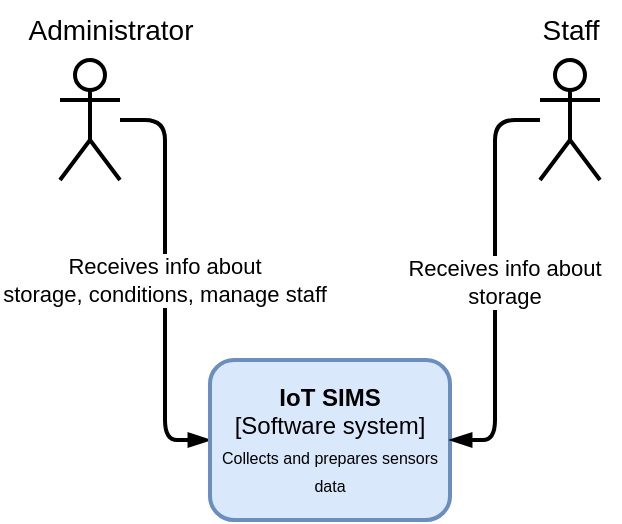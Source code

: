 <mxfile version="26.0.10" pages="3">
  <diagram name="Context" id="oqtOS2J9z5IbcUXTdXof">
    <mxGraphModel dx="819" dy="421" grid="1" gridSize="10" guides="1" tooltips="1" connect="1" arrows="1" fold="1" page="1" pageScale="1" pageWidth="850" pageHeight="1100" math="0" shadow="0">
      <root>
        <mxCell id="0" />
        <mxCell id="1" parent="0" />
        <mxCell id="zhYzGb1JGJrapM0_wbtT-12" style="edgeStyle=orthogonalEdgeStyle;shape=connector;curved=0;rounded=1;orthogonalLoop=1;jettySize=auto;html=1;entryX=0;entryY=0.5;entryDx=0;entryDy=0;strokeColor=default;strokeWidth=2;align=center;verticalAlign=middle;fontFamily=Helvetica;fontSize=11;fontColor=default;labelBackgroundColor=default;endArrow=blockThin;endFill=1;" parent="1" source="zhYzGb1JGJrapM0_wbtT-1" target="zhYzGb1JGJrapM0_wbtT-2" edge="1">
          <mxGeometry relative="1" as="geometry" />
        </mxCell>
        <mxCell id="zhYzGb1JGJrapM0_wbtT-13" value="Receives info about&lt;div&gt;storage, conditions, manage staff&lt;/div&gt;" style="edgeLabel;html=1;align=center;verticalAlign=middle;resizable=0;points=[];fontFamily=Helvetica;fontSize=11;fontColor=default;labelBackgroundColor=default;" parent="zhYzGb1JGJrapM0_wbtT-12" vertex="1" connectable="0">
          <mxGeometry x="-0.055" y="-1" relative="1" as="geometry">
            <mxPoint y="5" as="offset" />
          </mxGeometry>
        </mxCell>
        <mxCell id="zhYzGb1JGJrapM0_wbtT-1" value="" style="shape=umlActor;verticalLabelPosition=bottom;verticalAlign=top;html=1;outlineConnect=0;strokeWidth=2;" parent="1" vertex="1">
          <mxGeometry x="290" y="40" width="30" height="60" as="geometry" />
        </mxCell>
        <mxCell id="zhYzGb1JGJrapM0_wbtT-2" value="&lt;b&gt;IoT SIMS&lt;/b&gt;&lt;div&gt;[Software system]&lt;/div&gt;&lt;div&gt;&lt;font style=&quot;font-size: 8px;&quot;&gt;Collects and prepares sensors data&lt;/font&gt;&lt;/div&gt;" style="rounded=1;whiteSpace=wrap;html=1;fillColor=#dae8fc;strokeColor=#6c8ebf;strokeWidth=2;" parent="1" vertex="1">
          <mxGeometry x="365" y="190" width="120" height="80" as="geometry" />
        </mxCell>
        <mxCell id="zhYzGb1JGJrapM0_wbtT-4" value="&lt;span style=&quot;font-size: 14px;&quot;&gt;Administrator&lt;/span&gt;" style="text;html=1;align=center;verticalAlign=middle;resizable=0;points=[];autosize=1;strokeColor=none;fillColor=none;" parent="1" vertex="1">
          <mxGeometry x="260" y="10" width="110" height="30" as="geometry" />
        </mxCell>
        <mxCell id="zhYzGb1JGJrapM0_wbtT-15" style="edgeStyle=orthogonalEdgeStyle;shape=connector;curved=0;rounded=1;orthogonalLoop=1;jettySize=auto;html=1;entryX=1;entryY=0.5;entryDx=0;entryDy=0;strokeColor=default;strokeWidth=2;align=center;verticalAlign=middle;fontFamily=Helvetica;fontSize=11;fontColor=default;labelBackgroundColor=default;endArrow=blockThin;endFill=1;" parent="1" source="zhYzGb1JGJrapM0_wbtT-8" target="zhYzGb1JGJrapM0_wbtT-2" edge="1">
          <mxGeometry relative="1" as="geometry" />
        </mxCell>
        <mxCell id="zhYzGb1JGJrapM0_wbtT-16" value="Text" style="edgeLabel;html=1;align=center;verticalAlign=middle;resizable=0;points=[];fontFamily=Helvetica;fontSize=11;fontColor=default;labelBackgroundColor=default;" parent="zhYzGb1JGJrapM0_wbtT-15" vertex="1" connectable="0">
          <mxGeometry x="-0.083" relative="1" as="geometry">
            <mxPoint y="8" as="offset" />
          </mxGeometry>
        </mxCell>
        <mxCell id="zhYzGb1JGJrapM0_wbtT-17" value="Receives info about&lt;div&gt;storage&lt;/div&gt;" style="edgeLabel;html=1;align=center;verticalAlign=middle;resizable=0;points=[];fontFamily=Helvetica;fontSize=11;fontColor=default;labelBackgroundColor=default;" parent="zhYzGb1JGJrapM0_wbtT-15" vertex="1" connectable="0">
          <mxGeometry x="0.007" y="4" relative="1" as="geometry">
            <mxPoint as="offset" />
          </mxGeometry>
        </mxCell>
        <mxCell id="zhYzGb1JGJrapM0_wbtT-8" value="" style="shape=umlActor;verticalLabelPosition=bottom;verticalAlign=top;html=1;outlineConnect=0;strokeWidth=2;" parent="1" vertex="1">
          <mxGeometry x="530" y="40" width="30" height="60" as="geometry" />
        </mxCell>
        <mxCell id="zhYzGb1JGJrapM0_wbtT-9" value="&lt;span style=&quot;font-size: 14px;&quot;&gt;Staff&lt;/span&gt;" style="text;html=1;align=center;verticalAlign=middle;resizable=0;points=[];autosize=1;strokeColor=none;fillColor=none;" parent="1" vertex="1">
          <mxGeometry x="520" y="10" width="50" height="30" as="geometry" />
        </mxCell>
      </root>
    </mxGraphModel>
  </diagram>
  <diagram id="KO9y_7JKoBGNRMdRf9yV" name="Container">
    <mxGraphModel dx="1714" dy="573" grid="1" gridSize="10" guides="1" tooltips="1" connect="1" arrows="1" fold="1" page="1" pageScale="1" pageWidth="850" pageHeight="1100" math="0" shadow="0">
      <root>
        <mxCell id="0" />
        <mxCell id="1" parent="0" />
        <mxCell id="YW8g44jHa2PLhlbzLQF1-1" value="" style="rounded=1;whiteSpace=wrap;html=1;fontFamily=Helvetica;fontSize=11;fontColor=default;labelBackgroundColor=default;arcSize=2;dashed=1;dashPattern=12 12;strokeWidth=2;fillColor=none;" parent="1" vertex="1">
          <mxGeometry x="-210" y="320" width="1100" height="490" as="geometry" />
        </mxCell>
        <mxCell id="5ffuFEg7UBpjydC8EcDW-3" value="" style="shape=umlActor;verticalLabelPosition=bottom;verticalAlign=top;html=1;outlineConnect=0;strokeWidth=2;" parent="1" vertex="1">
          <mxGeometry x="610" y="170" width="30" height="60" as="geometry" />
        </mxCell>
        <mxCell id="5ffuFEg7UBpjydC8EcDW-5" style="edgeStyle=orthogonalEdgeStyle;shape=connector;curved=1;rounded=0;orthogonalLoop=1;jettySize=auto;html=1;strokeColor=default;strokeWidth=2;align=center;verticalAlign=middle;fontFamily=Helvetica;fontSize=11;fontColor=default;labelBackgroundColor=default;endArrow=blockThin;endFill=1;entryX=0.75;entryY=0;entryDx=0;entryDy=0;" parent="1" source="5ffuFEg7UBpjydC8EcDW-8" target="PmM5C1gu6L-HJw2TaHYf-10" edge="1">
          <mxGeometry relative="1" as="geometry">
            <mxPoint x="790" y="380" as="targetPoint" />
            <Array as="points">
              <mxPoint x="845" y="310" />
              <mxPoint x="795" y="310" />
            </Array>
          </mxGeometry>
        </mxCell>
        <mxCell id="5ffuFEg7UBpjydC8EcDW-7" value="Receives info about&lt;div&gt;storage&lt;/div&gt;" style="edgeLabel;html=1;align=center;verticalAlign=middle;resizable=0;points=[];fontFamily=Helvetica;fontSize=11;fontColor=default;labelBackgroundColor=default;" parent="5ffuFEg7UBpjydC8EcDW-5" vertex="1" connectable="0">
          <mxGeometry x="0.007" y="4" relative="1" as="geometry">
            <mxPoint x="6" y="-34" as="offset" />
          </mxGeometry>
        </mxCell>
        <mxCell id="5ffuFEg7UBpjydC8EcDW-8" value="" style="shape=umlActor;verticalLabelPosition=bottom;verticalAlign=top;html=1;outlineConnect=0;strokeWidth=2;" parent="1" vertex="1">
          <mxGeometry x="830" y="170" width="30" height="60" as="geometry" />
        </mxCell>
        <mxCell id="-S_SBssq4ThmVW1qhfvY-12" style="edgeStyle=orthogonalEdgeStyle;shape=connector;curved=0;rounded=1;orthogonalLoop=1;jettySize=auto;html=1;strokeColor=default;strokeWidth=2;align=center;verticalAlign=middle;fontFamily=Helvetica;fontSize=11;fontColor=default;labelBackgroundColor=default;endArrow=blockThin;endFill=1;exitX=1;exitY=0.5;exitDx=0;exitDy=0;exitPerimeter=0;entryX=0;entryY=0.5;entryDx=0;entryDy=0;entryPerimeter=0;" parent="1" source="-S_SBssq4ThmVW1qhfvY-11" target="-S_SBssq4ThmVW1qhfvY-20" edge="1">
          <mxGeometry relative="1" as="geometry">
            <mxPoint x="530" y="700" as="sourcePoint" />
            <mxPoint x="550" y="620" as="targetPoint" />
          </mxGeometry>
        </mxCell>
        <mxCell id="-S_SBssq4ThmVW1qhfvY-16" value="Consumes sensors data&lt;div&gt;[MQTT]&lt;/div&gt;" style="edgeLabel;html=1;align=center;verticalAlign=middle;resizable=0;points=[];fontFamily=Helvetica;fontSize=11;fontColor=default;labelBackgroundColor=default;" parent="-S_SBssq4ThmVW1qhfvY-12" vertex="1" connectable="0">
          <mxGeometry x="0.293" y="3" relative="1" as="geometry">
            <mxPoint x="-27" y="5" as="offset" />
          </mxGeometry>
        </mxCell>
        <mxCell id="JSog__Bf_tU70O1jz808-1" value="&lt;span style=&quot;font-size: 14px;&quot;&gt;Administrator&lt;/span&gt;" style="text;html=1;align=center;verticalAlign=middle;resizable=0;points=[];autosize=1;strokeColor=none;fillColor=none;" parent="1" vertex="1">
          <mxGeometry x="570" y="140" width="110" height="30" as="geometry" />
        </mxCell>
        <mxCell id="JSog__Bf_tU70O1jz808-2" value="&lt;span style=&quot;font-size: 14px;&quot;&gt;Staff&lt;/span&gt;" style="text;html=1;align=center;verticalAlign=middle;resizable=0;points=[];autosize=1;strokeColor=none;fillColor=none;" parent="1" vertex="1">
          <mxGeometry x="820" y="140" width="50" height="30" as="geometry" />
        </mxCell>
        <mxCell id="-S_SBssq4ThmVW1qhfvY-4" value="&lt;div&gt;&lt;b&gt;Temperature sensor&lt;/b&gt;&lt;/div&gt;&lt;div&gt;[Software system]&lt;/div&gt;&lt;div&gt;&lt;font style=&quot;font-size: 8px;&quot;&gt;Sends temperature sensor data&lt;/font&gt;&lt;/div&gt;" style="rounded=1;whiteSpace=wrap;html=1;fillColor=#dae8fc;strokeColor=#6c8ebf;strokeWidth=2;" parent="1" vertex="1">
          <mxGeometry x="-130" y="481.72" width="130" height="80" as="geometry" />
        </mxCell>
        <mxCell id="-S_SBssq4ThmVW1qhfvY-5" value="&lt;div&gt;&lt;b&gt;Humidity sensor&lt;/b&gt;&lt;/div&gt;&lt;div&gt;[Software system]&lt;/div&gt;&lt;div&gt;&lt;font style=&quot;font-size: 8px;&quot;&gt;Sends humidity sensor data&lt;/font&gt;&lt;/div&gt;" style="rounded=1;whiteSpace=wrap;html=1;fillColor=#dae8fc;strokeColor=#6c8ebf;strokeWidth=2;" parent="1" vertex="1">
          <mxGeometry x="-130" y="581.72" width="130" height="80" as="geometry" />
        </mxCell>
        <mxCell id="-S_SBssq4ThmVW1qhfvY-6" value="&lt;div&gt;&lt;b&gt;Shelf sensor&lt;/b&gt;&lt;/div&gt;&lt;div&gt;[Software system]&lt;/div&gt;&lt;div&gt;&lt;font style=&quot;font-size: 8px;&quot;&gt;Sends weight sensor data&lt;/font&gt;&lt;/div&gt;" style="rounded=1;whiteSpace=wrap;html=1;fillColor=#dae8fc;strokeColor=#6c8ebf;strokeWidth=2;" parent="1" vertex="1">
          <mxGeometry x="-130" y="681.72" width="130" height="80" as="geometry" />
        </mxCell>
        <mxCell id="-S_SBssq4ThmVW1qhfvY-13" style="edgeStyle=orthogonalEdgeStyle;shape=connector;curved=0;rounded=1;orthogonalLoop=1;jettySize=auto;html=1;entryX=0;entryY=0.5;entryDx=0;entryDy=0;strokeColor=default;strokeWidth=2;align=center;verticalAlign=middle;fontFamily=Helvetica;fontSize=11;fontColor=default;labelBackgroundColor=default;endArrow=blockThin;endFill=1;exitX=1;exitY=0.5;exitDx=0;exitDy=0;entryPerimeter=0;" parent="1" source="-S_SBssq4ThmVW1qhfvY-4" target="-S_SBssq4ThmVW1qhfvY-11" edge="1">
          <mxGeometry relative="1" as="geometry">
            <Array as="points">
              <mxPoint y="520" />
              <mxPoint x="150" y="520" />
              <mxPoint x="150" y="620" />
            </Array>
            <mxPoint x="250" y="589.14" as="sourcePoint" />
            <mxPoint x="60" y="490.86" as="targetPoint" />
          </mxGeometry>
        </mxCell>
        <mxCell id="-S_SBssq4ThmVW1qhfvY-19" value="Send temperature data,&lt;div&gt;regulate environment&lt;/div&gt;&lt;div&gt;[MQTT]&lt;/div&gt;" style="edgeLabel;html=1;align=center;verticalAlign=middle;resizable=0;points=[];fontFamily=Helvetica;fontSize=11;fontColor=default;labelBackgroundColor=default;" parent="-S_SBssq4ThmVW1qhfvY-13" vertex="1" connectable="0">
          <mxGeometry x="0.589" y="1" relative="1" as="geometry">
            <mxPoint x="-81" y="-78" as="offset" />
          </mxGeometry>
        </mxCell>
        <mxCell id="-S_SBssq4ThmVW1qhfvY-14" style="edgeStyle=orthogonalEdgeStyle;shape=connector;curved=0;rounded=1;orthogonalLoop=1;jettySize=auto;html=1;strokeColor=default;strokeWidth=2;align=center;verticalAlign=middle;fontFamily=Helvetica;fontSize=11;fontColor=default;labelBackgroundColor=default;endArrow=blockThin;endFill=1;exitX=1;exitY=0.5;exitDx=0;exitDy=0;entryX=0;entryY=0.5;entryDx=0;entryDy=0;entryPerimeter=0;" parent="1" source="-S_SBssq4ThmVW1qhfvY-5" target="-S_SBssq4ThmVW1qhfvY-11" edge="1">
          <mxGeometry relative="1" as="geometry">
            <mxPoint x="290" y="760" as="sourcePoint" />
            <mxPoint x="170" y="620" as="targetPoint" />
            <Array as="points">
              <mxPoint y="620" />
            </Array>
          </mxGeometry>
        </mxCell>
        <mxCell id="-S_SBssq4ThmVW1qhfvY-18" value="Send humidity data,&lt;div&gt;regulate environment&lt;/div&gt;&lt;div&gt;[MQTT]&lt;/div&gt;" style="edgeLabel;html=1;align=center;verticalAlign=middle;resizable=0;points=[];fontFamily=Helvetica;fontSize=11;fontColor=default;labelBackgroundColor=default;" parent="-S_SBssq4ThmVW1qhfvY-14" vertex="1" connectable="0">
          <mxGeometry x="0.46" y="-1" relative="1" as="geometry">
            <mxPoint x="-68" y="-1" as="offset" />
          </mxGeometry>
        </mxCell>
        <mxCell id="-S_SBssq4ThmVW1qhfvY-15" style="edgeStyle=orthogonalEdgeStyle;shape=connector;curved=0;rounded=1;orthogonalLoop=1;jettySize=auto;html=1;strokeColor=default;strokeWidth=2;align=center;verticalAlign=middle;fontFamily=Helvetica;fontSize=11;fontColor=default;labelBackgroundColor=default;endArrow=blockThin;endFill=1;exitX=1;exitY=0.5;exitDx=0;exitDy=0;entryX=0;entryY=0.5;entryDx=0;entryDy=0;entryPerimeter=0;" parent="1" source="-S_SBssq4ThmVW1qhfvY-6" target="-S_SBssq4ThmVW1qhfvY-11" edge="1">
          <mxGeometry relative="1" as="geometry">
            <mxPoint x="170" y="602.72" as="sourcePoint" />
            <mxPoint x="-120" y="707.72" as="targetPoint" />
            <Array as="points">
              <mxPoint x="150" y="722" />
              <mxPoint x="150" y="620" />
            </Array>
          </mxGeometry>
        </mxCell>
        <mxCell id="-S_SBssq4ThmVW1qhfvY-17" value="Send weight&amp;nbsp;data&lt;div&gt;[MQTT]&lt;/div&gt;" style="edgeLabel;html=1;align=center;verticalAlign=middle;resizable=0;points=[];fontFamily=Helvetica;fontSize=11;fontColor=default;labelBackgroundColor=default;" parent="-S_SBssq4ThmVW1qhfvY-15" vertex="1" connectable="0">
          <mxGeometry x="0.016" y="2" relative="1" as="geometry">
            <mxPoint x="-68" y="2" as="offset" />
          </mxGeometry>
        </mxCell>
        <mxCell id="-S_SBssq4ThmVW1qhfvY-11" value="&lt;b&gt;Brocker&lt;/b&gt;&lt;div&gt;[Subsystem: IoT Hub]&lt;/div&gt;&lt;div&gt;&lt;font style=&quot;font-size: 8px;&quot;&gt;Queue for sensors data&lt;/font&gt;&lt;/div&gt;" style="strokeWidth=2;html=1;shape=mxgraph.flowchart.direct_data;whiteSpace=wrap;fontFamily=Helvetica;fontSize=11;labelBackgroundColor=#DAE8FC;fillColor=#DAE8FC;strokeColor=#6c8ebf;" parent="1" vertex="1">
          <mxGeometry x="190" y="575" width="210" height="90" as="geometry" />
        </mxCell>
        <mxCell id="Vg-uSANRTQ1uXMuGwU0A-1" value="&lt;b style=&quot;forced-color-adjust: none; color: rgb(0, 0, 0); font-family: Helvetica; font-size: 12px; font-style: normal; font-variant-ligatures: normal; font-variant-caps: normal; letter-spacing: normal; orphans: 2; text-align: center; text-indent: 0px; text-transform: none; widows: 2; word-spacing: 0px; -webkit-text-stroke-width: 0px; white-space: normal; background-color: rgb(251, 251, 251); text-decoration-thickness: initial; text-decoration-style: initial; text-decoration-color: initial;&quot;&gt;IoT SIMS&lt;/b&gt;&lt;br class=&quot;Apple-interchange-newline&quot;&gt;&lt;div&gt;&lt;span style=&quot;forced-color-adjust: none; color: rgb(0, 0, 0); font-family: Helvetica; font-size: 12px; font-style: normal; font-variant-ligatures: normal; font-variant-caps: normal; letter-spacing: normal; orphans: 2; text-align: center; text-indent: 0px; text-transform: none; widows: 2; word-spacing: 0px; -webkit-text-stroke-width: 0px; white-space: normal; background-color: rgb(251, 251, 251); text-decoration-thickness: initial; text-decoration-style: initial; text-decoration-color: initial;&quot;&gt;[Conteiners Diagram]&lt;/span&gt;&lt;/div&gt;" style="text;whiteSpace=wrap;html=1;fontFamily=Helvetica;fontSize=11;fontColor=default;labelBackgroundColor=default;" parent="1" vertex="1">
          <mxGeometry x="-180" y="760" width="120" height="40" as="geometry" />
        </mxCell>
        <mxCell id="PmM5C1gu6L-HJw2TaHYf-2" value="" style="group" vertex="1" connectable="0" parent="1">
          <mxGeometry x="640" y="570" width="170" height="100" as="geometry" />
        </mxCell>
        <mxCell id="-S_SBssq4ThmVW1qhfvY-20" value="" style="strokeWidth=2;html=1;shape=mxgraph.flowchart.database;whiteSpace=wrap;fontFamily=Helvetica;fontSize=11;labelBackgroundColor=#DAE8FC;fillColor=#DAE8FC;strokeColor=#6c8ebf;" parent="PmM5C1gu6L-HJw2TaHYf-2" vertex="1">
          <mxGeometry width="170" height="100" as="geometry" />
        </mxCell>
        <mxCell id="-S_SBssq4ThmVW1qhfvY-22" value="&lt;b&gt;Database&lt;/b&gt;&lt;div&gt;[Subsystem: Cosmos DB PostgreSQL]&lt;/div&gt;&lt;div&gt;&lt;font style=&quot;font-size: 8px;&quot;&gt;Stores data about staff&lt;/font&gt;&lt;/div&gt;" style="text;html=1;align=center;verticalAlign=middle;whiteSpace=wrap;rounded=0;fontFamily=Helvetica;fontSize=11;fontColor=default;labelBackgroundColor=#DAE8FC;" parent="PmM5C1gu6L-HJw2TaHYf-2" vertex="1">
          <mxGeometry x="8.75" y="40" width="152.5" height="50" as="geometry" />
        </mxCell>
        <mxCell id="PmM5C1gu6L-HJw2TaHYf-11" value="" style="edgeStyle=orthogonalEdgeStyle;shape=connector;curved=1;rounded=0;orthogonalLoop=1;jettySize=auto;html=1;entryX=0.25;entryY=0;entryDx=0;entryDy=0;strokeColor=default;strokeWidth=2;align=center;verticalAlign=middle;fontFamily=Helvetica;fontSize=11;fontColor=default;labelBackgroundColor=default;endArrow=blockThin;endFill=1;" edge="1" parent="1" source="5ffuFEg7UBpjydC8EcDW-3" target="PmM5C1gu6L-HJw2TaHYf-10">
          <mxGeometry relative="1" as="geometry">
            <mxPoint x="660" y="380" as="targetPoint" />
            <mxPoint x="585" y="100" as="sourcePoint" />
          </mxGeometry>
        </mxCell>
        <mxCell id="PmM5C1gu6L-HJw2TaHYf-12" value="Receives info about&lt;div&gt;storage, conditions, manage staff&lt;/div&gt;" style="edgeLabel;html=1;align=center;verticalAlign=middle;resizable=0;points=[];fontFamily=Helvetica;fontSize=11;fontColor=default;labelBackgroundColor=default;" vertex="1" connectable="0" parent="PmM5C1gu6L-HJw2TaHYf-11">
          <mxGeometry x="-0.055" y="-1" relative="1" as="geometry">
            <mxPoint x="-15" y="-26" as="offset" />
          </mxGeometry>
        </mxCell>
        <mxCell id="PmM5C1gu6L-HJw2TaHYf-10" value="&lt;b&gt;WEB-application&lt;/b&gt;&lt;br&gt;&lt;div style=&quot;text-align: start;&quot;&gt;&amp;nbsp; &amp;nbsp; &amp;nbsp;[Subsystem: Grafana]&lt;/div&gt;&lt;div&gt;&lt;font style=&quot;font-size: 8px;&quot;&gt;Processes and prepares data from sensors&lt;/font&gt;&lt;/div&gt;" style="rounded=1;whiteSpace=wrap;html=1;fillColor=#dae8fc;strokeColor=#6c8ebf;strokeWidth=2;" vertex="1" parent="1">
          <mxGeometry x="600" y="380" width="260" height="80" as="geometry" />
        </mxCell>
        <mxCell id="PmM5C1gu6L-HJw2TaHYf-13" style="edgeStyle=orthogonalEdgeStyle;shape=connector;curved=1;rounded=0;orthogonalLoop=1;jettySize=auto;html=1;entryX=0.523;entryY=-0.004;entryDx=0;entryDy=0;strokeColor=default;strokeWidth=2;align=center;verticalAlign=middle;fontFamily=Helvetica;fontSize=11;fontColor=default;labelBackgroundColor=default;endArrow=blockThin;endFill=1;exitX=0.5;exitY=1;exitDx=0;exitDy=0;entryPerimeter=0;" edge="1" parent="1" target="-S_SBssq4ThmVW1qhfvY-20">
          <mxGeometry relative="1" as="geometry">
            <mxPoint x="729.65" y="540" as="targetPoint" />
            <mxPoint x="729.79" y="460" as="sourcePoint" />
            <Array as="points">
              <mxPoint x="730" y="520" />
              <mxPoint x="729" y="520" />
            </Array>
          </mxGeometry>
        </mxCell>
        <mxCell id="PmM5C1gu6L-HJw2TaHYf-1" value="Manipulate staff permissions" style="edgeLabel;html=1;align=center;verticalAlign=middle;resizable=0;points=[];fontFamily=Helvetica;fontSize=11;fontColor=default;labelBackgroundColor=default;" vertex="1" connectable="0" parent="1">
          <mxGeometry x="530" y="350.005" as="geometry">
            <mxPoint x="196" y="137" as="offset" />
          </mxGeometry>
        </mxCell>
        <mxCell id="H6zsMVdzipPwe2C_58IS-1" value="&lt;div&gt;Receives sensor data&lt;/div&gt;&lt;div&gt;[Azure API]&lt;br&gt;&lt;/div&gt;" style="edgeLabel;html=1;align=center;verticalAlign=middle;resizable=0;points=[];fontFamily=Helvetica;fontSize=11;fontColor=default;labelBackgroundColor=default;" parent="1" vertex="1" connectable="0">
          <mxGeometry x="900" y="539.998" as="geometry">
            <mxPoint x="-173" y="-4" as="offset" />
          </mxGeometry>
        </mxCell>
        <mxCell id="UuKKcXgHU-5TBeJCaYW2-1" value="&lt;div style=&quot;&quot;&gt;&lt;b&gt;Backend&lt;br&gt;&lt;/b&gt;&amp;nbsp; &amp;nbsp; &amp;nbsp;[Subsystem: Rust]&lt;/div&gt;&lt;div&gt;&lt;font style=&quot;font-size: 8px;&quot;&gt;Processes and prepares data from sensors&lt;/font&gt;&lt;/div&gt;" style="rounded=1;whiteSpace=wrap;html=1;fillColor=#dae8fc;strokeColor=#6c8ebf;strokeWidth=2;" vertex="1" parent="1">
          <mxGeometry x="930" y="380" width="260" height="80" as="geometry" />
        </mxCell>
        <mxCell id="hkcZtfYw_sbgw_Dl8id7-1" style="edgeStyle=orthogonalEdgeStyle;shape=connector;curved=0;rounded=1;orthogonalLoop=1;jettySize=auto;html=1;entryX=1;entryY=0.5;entryDx=0;entryDy=0;entryPerimeter=0;strokeColor=default;strokeWidth=2;align=center;verticalAlign=middle;fontFamily=Helvetica;fontSize=11;fontColor=default;labelBackgroundColor=default;endArrow=blockThin;endFill=1;exitX=0.5;exitY=1;exitDx=0;exitDy=0;" edge="1" parent="1" source="UuKKcXgHU-5TBeJCaYW2-1" target="-S_SBssq4ThmVW1qhfvY-20">
          <mxGeometry relative="1" as="geometry">
            <mxPoint x="990" y="761.72" as="targetPoint" />
            <mxPoint x="1110" y="581.72" as="sourcePoint" />
          </mxGeometry>
        </mxCell>
        <mxCell id="hkcZtfYw_sbgw_Dl8id7-4" value="Receives sensor data" style="edgeLabel;html=1;align=center;verticalAlign=middle;resizable=0;points=[];fontFamily=Helvetica;fontSize=11;fontColor=default;labelBackgroundColor=default;" vertex="1" connectable="0" parent="1">
          <mxGeometry x="860" y="370.005" as="geometry">
            <mxPoint x="196" y="137" as="offset" />
          </mxGeometry>
        </mxCell>
        <mxCell id="hkcZtfYw_sbgw_Dl8id7-5" value="Manipulate staff permissions" style="edgeLabel;html=1;align=center;verticalAlign=middle;resizable=0;points=[];fontFamily=Helvetica;fontSize=11;fontColor=default;labelBackgroundColor=default;" vertex="1" connectable="0" parent="1">
          <mxGeometry x="860" y="410.005" as="geometry">
            <mxPoint x="196" y="137" as="offset" />
          </mxGeometry>
        </mxCell>
      </root>
    </mxGraphModel>
  </diagram>
  <diagram id="BZsTyfw_Q46ElCKVaj7m" name="Component">
    <mxGraphModel dx="973" dy="644" grid="1" gridSize="10" guides="1" tooltips="1" connect="1" arrows="1" fold="1" page="1" pageScale="1" pageWidth="850" pageHeight="1100" math="0" shadow="0">
      <root>
        <mxCell id="0" />
        <mxCell id="1" parent="0" />
        <mxCell id="9T07fGctJdroHQ9fLiNR-1" value="" style="rounded=1;whiteSpace=wrap;html=1;fontFamily=Helvetica;fontSize=11;fontColor=default;labelBackgroundColor=default;arcSize=2;dashed=1;dashPattern=12 12;strokeWidth=2;fillColor=none;" parent="1" vertex="1">
          <mxGeometry x="188" y="300" width="475" height="430" as="geometry" />
        </mxCell>
        <mxCell id="9T07fGctJdroHQ9fLiNR-31" style="edgeStyle=orthogonalEdgeStyle;shape=connector;curved=0;rounded=1;orthogonalLoop=1;jettySize=auto;html=1;strokeColor=default;strokeWidth=2;align=center;verticalAlign=middle;fontFamily=Helvetica;fontSize=11;fontColor=default;labelBackgroundColor=default;endArrow=blockThin;endFill=1;" parent="1" source="9T07fGctJdroHQ9fLiNR-13" target="9T07fGctJdroHQ9fLiNR-29" edge="1">
          <mxGeometry relative="1" as="geometry" />
        </mxCell>
        <mxCell id="9T07fGctJdroHQ9fLiNR-32" style="edgeStyle=orthogonalEdgeStyle;shape=connector;curved=0;rounded=1;orthogonalLoop=1;jettySize=auto;html=1;entryX=0.5;entryY=0;entryDx=0;entryDy=0;strokeColor=default;strokeWidth=2;align=center;verticalAlign=middle;fontFamily=Helvetica;fontSize=11;fontColor=default;labelBackgroundColor=default;endArrow=blockThin;endFill=1;" parent="1" source="9T07fGctJdroHQ9fLiNR-13" target="9T07fGctJdroHQ9fLiNR-30" edge="1">
          <mxGeometry relative="1" as="geometry" />
        </mxCell>
        <mxCell id="9T07fGctJdroHQ9fLiNR-13" value="&lt;b&gt;WEB-application&lt;/b&gt;&lt;br&gt;&lt;div style=&quot;text-align: start;&quot;&gt;&amp;nbsp; &amp;nbsp; &amp;nbsp;[Subsystem: Grafana]&lt;/div&gt;&lt;div&gt;&lt;font style=&quot;font-size: 8px;&quot;&gt;Processes and prepares data from sensors&lt;/font&gt;&lt;/div&gt;" style="rounded=1;whiteSpace=wrap;html=1;fillColor=#dae8fc;strokeColor=#6c8ebf;strokeWidth=2;" parent="1" vertex="1">
          <mxGeometry x="295" y="350" width="260" height="80" as="geometry" />
        </mxCell>
        <mxCell id="s7J1k2uyJv4eTcihVzPK-6" style="edgeStyle=orthogonalEdgeStyle;shape=connector;curved=0;rounded=1;orthogonalLoop=1;jettySize=auto;html=1;strokeColor=default;strokeWidth=2;align=center;verticalAlign=middle;fontFamily=Helvetica;fontSize=11;fontColor=default;labelBackgroundColor=default;endArrow=blockThin;endFill=1;exitX=0.5;exitY=1;exitDx=0;exitDy=0;entryX=0.5;entryY=0;entryDx=0;entryDy=0;entryPerimeter=0;" parent="1" source="9T07fGctJdroHQ9fLiNR-29" edge="1" target="E5KIp8Zqy27eR4W3FU4U-1">
          <mxGeometry relative="1" as="geometry">
            <mxPoint x="230.0" y="630.004" as="targetPoint" />
            <mxPoint x="390" y="634.97" as="sourcePoint" />
          </mxGeometry>
        </mxCell>
        <mxCell id="s7J1k2uyJv4eTcihVzPK-9" value="Consumes sensors data&lt;div&gt;[MQTT]&lt;/div&gt;" style="edgeLabel;html=1;align=center;verticalAlign=middle;resizable=0;points=[];fontFamily=Helvetica;fontSize=11;fontColor=default;labelBackgroundColor=default;" parent="s7J1k2uyJv4eTcihVzPK-6" vertex="1" connectable="0">
          <mxGeometry x="0.108" y="-1" relative="1" as="geometry">
            <mxPoint x="-85" y="-41" as="offset" />
          </mxGeometry>
        </mxCell>
        <mxCell id="9T07fGctJdroHQ9fLiNR-29" value="&lt;div&gt;&lt;b&gt;SensorsRepository&lt;/b&gt;&lt;/div&gt;&lt;div&gt;[Component: Struct]&lt;/div&gt;&lt;div&gt;&lt;font style=&quot;font-size: 8px;&quot;&gt;Receives data from DB&lt;br&gt;&lt;/font&gt;&lt;/div&gt;" style="rounded=1;whiteSpace=wrap;html=1;fillColor=#dae8fc;strokeColor=#6c8ebf;strokeWidth=2;" parent="1" vertex="1">
          <mxGeometry x="210" y="500" width="170" height="80" as="geometry" />
        </mxCell>
        <mxCell id="9T07fGctJdroHQ9fLiNR-30" value="&lt;div&gt;&lt;b&gt;StaffRepository&lt;/b&gt;&lt;/div&gt;&lt;div&gt;[Component: Struct]&lt;/div&gt;&lt;div&gt;&lt;font style=&quot;font-size: 8px;&quot;&gt;Read, writes sensors data&lt;/font&gt;&lt;/div&gt;" style="rounded=1;whiteSpace=wrap;html=1;fillColor=#dae8fc;strokeColor=#6c8ebf;strokeWidth=2;" parent="1" vertex="1">
          <mxGeometry x="460" y="500" width="170" height="80" as="geometry" />
        </mxCell>
        <mxCell id="8a_zJWFvPLbwrRfqVZX_-1" value="&lt;div&gt;&lt;span style=&quot;forced-color-adjust: none; color: rgb(0, 0, 0); font-family: Helvetica; font-size: 12px; font-style: normal; font-variant-ligatures: normal; font-variant-caps: normal; letter-spacing: normal; orphans: 2; text-align: center; text-indent: 0px; text-transform: none; widows: 2; word-spacing: 0px; -webkit-text-stroke-width: 0px; white-space: normal; background-color: rgb(251, 251, 251); text-decoration-thickness: initial; text-decoration-style: initial; text-decoration-color: initial;&quot;&gt;&lt;b&gt;WEB-application&lt;/b&gt;&lt;/span&gt;&lt;/div&gt;&lt;div&gt;&lt;span style=&quot;forced-color-adjust: none; color: rgb(0, 0, 0); font-family: Helvetica; font-size: 12px; font-style: normal; font-variant-ligatures: normal; font-variant-caps: normal; letter-spacing: normal; orphans: 2; text-align: center; text-indent: 0px; text-transform: none; widows: 2; word-spacing: 0px; -webkit-text-stroke-width: 0px; white-space: normal; background-color: rgb(251, 251, 251); text-decoration-thickness: initial; text-decoration-style: initial; text-decoration-color: initial;&quot;&gt;[Component Diagram]&lt;/span&gt;&lt;/div&gt;" style="text;whiteSpace=wrap;html=1;fontFamily=Helvetica;fontSize=11;fontColor=default;labelBackgroundColor=default;" parent="1" vertex="1">
          <mxGeometry x="200" y="680" width="120" height="40" as="geometry" />
        </mxCell>
        <mxCell id="s7J1k2uyJv4eTcihVzPK-7" style="edgeStyle=orthogonalEdgeStyle;shape=connector;curved=0;rounded=1;orthogonalLoop=1;jettySize=auto;html=1;entryX=0.5;entryY=0;entryDx=0;entryDy=0;entryPerimeter=0;strokeColor=default;strokeWidth=2;align=center;verticalAlign=middle;fontFamily=Helvetica;fontSize=11;fontColor=default;labelBackgroundColor=default;endArrow=blockThin;endFill=1;exitX=0.5;exitY=1;exitDx=0;exitDy=0;" parent="1" source="9T07fGctJdroHQ9fLiNR-30" edge="1" target="E5KIp8Zqy27eR4W3FU4U-1">
          <mxGeometry relative="1" as="geometry">
            <mxPoint x="760" y="630" as="targetPoint" />
            <mxPoint x="550" y="630" as="sourcePoint" />
          </mxGeometry>
        </mxCell>
        <mxCell id="s7J1k2uyJv4eTcihVzPK-8" value="Receive historical sensors data" style="edgeLabel;html=1;align=center;verticalAlign=middle;resizable=0;points=[];fontFamily=Helvetica;fontSize=11;fontColor=default;labelBackgroundColor=default;" parent="s7J1k2uyJv4eTcihVzPK-7" vertex="1" connectable="0">
          <mxGeometry x="-0.194" y="2" relative="1" as="geometry">
            <mxPoint x="36" y="-42" as="offset" />
          </mxGeometry>
        </mxCell>
        <mxCell id="M0LHq0lUL1G6I94Zy-4T-1" value="" style="group" vertex="1" connectable="0" parent="1">
          <mxGeometry x="340" y="760" width="170" height="100" as="geometry" />
        </mxCell>
        <mxCell id="E5KIp8Zqy27eR4W3FU4U-1" value="" style="strokeWidth=2;html=1;shape=mxgraph.flowchart.database;whiteSpace=wrap;fontFamily=Helvetica;fontSize=11;labelBackgroundColor=#DAE8FC;fillColor=#DAE8FC;strokeColor=#6c8ebf;" parent="M0LHq0lUL1G6I94Zy-4T-1" vertex="1">
          <mxGeometry width="170" height="100" as="geometry" />
        </mxCell>
        <mxCell id="E5KIp8Zqy27eR4W3FU4U-2" value="&lt;b&gt;Database&lt;/b&gt;&lt;div&gt;[Subsystem: Cosmos DB PostgreSQL]&lt;/div&gt;&lt;div&gt;&lt;font style=&quot;font-size: 8px;&quot;&gt;Stores data about staff&lt;/font&gt;&lt;/div&gt;" style="text;html=1;align=center;verticalAlign=middle;whiteSpace=wrap;rounded=0;fontFamily=Helvetica;fontSize=11;fontColor=default;labelBackgroundColor=#DAE8FC;" parent="M0LHq0lUL1G6I94Zy-4T-1" vertex="1">
          <mxGeometry x="8.75" y="35" width="152.5" height="50" as="geometry" />
        </mxCell>
      </root>
    </mxGraphModel>
  </diagram>
</mxfile>

